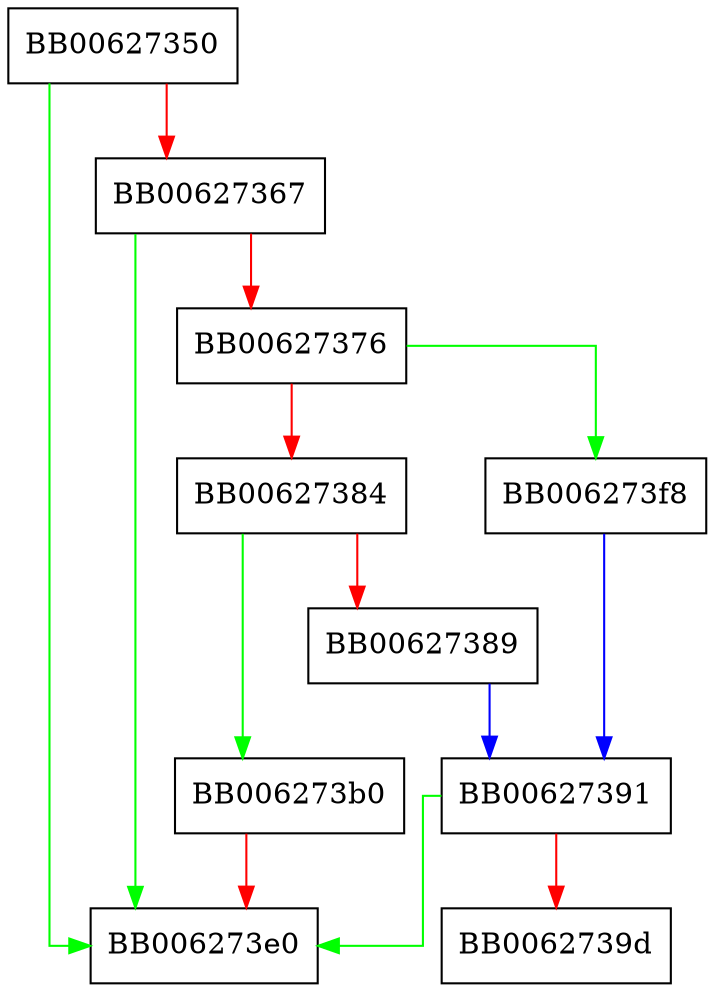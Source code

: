 digraph PKCS7_add_recipient {
  node [shape="box"];
  graph [splines=ortho];
  BB00627350 -> BB006273e0 [color="green"];
  BB00627350 -> BB00627367 [color="red"];
  BB00627367 -> BB006273e0 [color="green"];
  BB00627367 -> BB00627376 [color="red"];
  BB00627376 -> BB006273f8 [color="green"];
  BB00627376 -> BB00627384 [color="red"];
  BB00627384 -> BB006273b0 [color="green"];
  BB00627384 -> BB00627389 [color="red"];
  BB00627389 -> BB00627391 [color="blue"];
  BB00627391 -> BB006273e0 [color="green"];
  BB00627391 -> BB0062739d [color="red"];
  BB006273b0 -> BB006273e0 [color="red"];
  BB006273f8 -> BB00627391 [color="blue"];
}